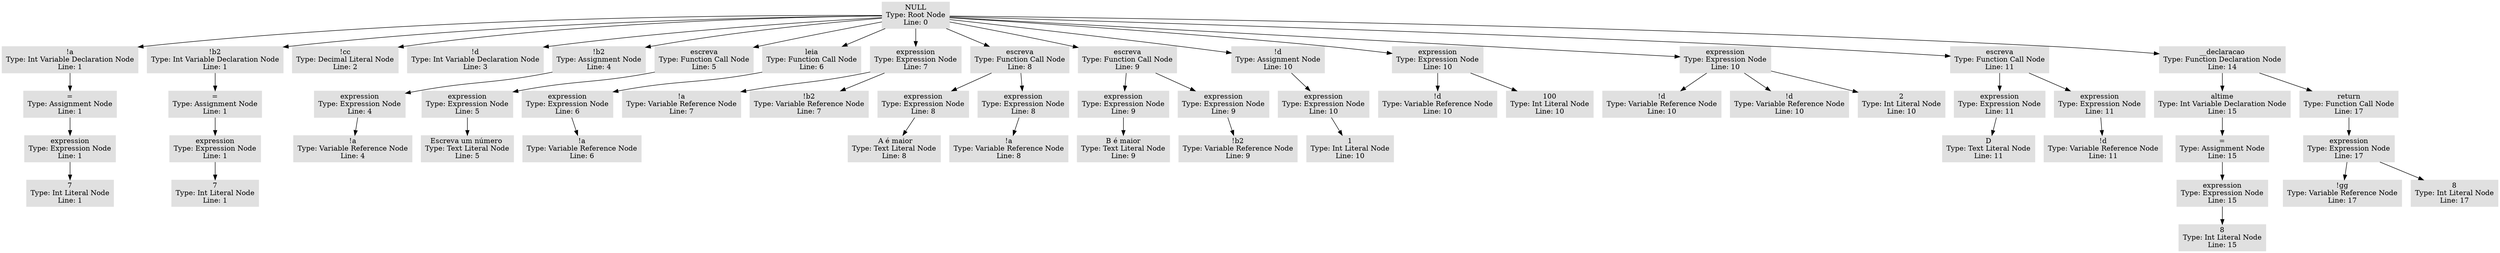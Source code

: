 digraph AST {
  node [shape=box, style=filled, color="#E0E0E0"];
  "0x555555565608" [label="NULL\nType: Root Node\nLine: 0"];
  "0x555555565608" -> "0x5555555669a8";
  "0x5555555669a8" [label="!a\nType: Int Variable Declaration Node\nLine: 1"];
  "0x5555555669a8" -> "0x555555567b98";
  "0x555555567b98" [label="=\nType: Assignment Node\nLine: 1"];
  "0x555555567b98" -> "0x555555567bd8";
  "0x555555567bd8" [label="expression\nType: Expression Node\nLine: 1"];
  "0x555555567bd8" -> "0x555555567c18";
  "0x555555567c18" [label="7\nType: Int Literal Node\nLine: 1"];
  "0x555555565608" -> "0x555555566a38";
  "0x555555566a38" [label="!b2\nType: Int Variable Declaration Node\nLine: 1"];
  "0x555555566a38" -> "0x555555567a78";
  "0x555555567a78" [label="=\nType: Assignment Node\nLine: 1"];
  "0x555555567a78" -> "0x555555567ab8";
  "0x555555567ab8" [label="expression\nType: Expression Node\nLine: 1"];
  "0x555555567ab8" -> "0x555555567af8";
  "0x555555567af8" [label="7\nType: Int Literal Node\nLine: 1"];
  "0x555555565608" -> "0x555555567cd8";
  "0x555555567cd8" [label="!cc\nType: Decimal Literal Node\nLine: 2"];
  "0x555555565608" -> "0x555555567d78";
  "0x555555567d78" [label="!d\nType: Int Variable Declaration Node\nLine: 3"];
  "0x555555565608" -> "0x555555567db8";
  "0x555555567db8" [label="!b2\nType: Assignment Node\nLine: 4"];
  "0x555555567db8" -> "0x555555567e38";
  "0x555555567e38" [label="expression\nType: Expression Node\nLine: 4"];
  "0x555555567e38" -> "0x555555567e78";
  "0x555555567e78" [label="!a\nType: Variable Reference Node\nLine: 4"];
  "0x555555565608" -> "0x555555567eb8";
  "0x555555567eb8" [label="escreva\nType: Function Call Node\nLine: 5"];
  "0x555555567eb8" -> "0x555555567ef8";
  "0x555555567ef8" [label="expression\nType: Expression Node\nLine: 5"];
  "0x555555567ef8" -> "0x555555567f58";
  "0x555555567f58" [label="Escreva um número \nType: Text Literal Node\nLine: 5"];
  "0x555555565608" -> "0x555555567fb8";
  "0x555555567fb8" [label="leia\nType: Function Call Node\nLine: 6"];
  "0x555555567fb8" -> "0x555555567df8";
  "0x555555567df8" [label="expression\nType: Expression Node\nLine: 6"];
  "0x555555567df8" -> "0x555555568068";
  "0x555555568068" [label="!a\nType: Variable Reference Node\nLine: 6"];
  "0x555555565608" -> "0x5555555680c8";
  "0x5555555680c8" [label="expression\nType: Expression Node\nLine: 7"];
  "0x5555555680c8" -> "0x555555568108";
  "0x555555568108" [label="!a\nType: Variable Reference Node\nLine: 7"];
  "0x5555555680c8" -> "0x555555568168";
  "0x555555568168" [label="!b2\nType: Variable Reference Node\nLine: 7"];
  "0x555555565608" -> "0x5555555681a8";
  "0x5555555681a8" [label="escreva\nType: Function Call Node\nLine: 8"];
  "0x5555555681a8" -> "0x555555568248";
  "0x555555568248" [label="expression\nType: Expression Node\nLine: 8"];
  "0x555555568248" -> "0x5555555682a8";
  "0x5555555682a8" [label=" A é maior\nType: Text Literal Node\nLine: 8"];
  "0x5555555681a8" -> "0x555555568308";
  "0x555555568308" [label="expression\nType: Expression Node\nLine: 8"];
  "0x555555568308" -> "0x555555568348";
  "0x555555568348" [label="!a\nType: Variable Reference Node\nLine: 8"];
  "0x555555565608" -> "0x5555555683a8";
  "0x5555555683a8" [label="escreva\nType: Function Call Node\nLine: 9"];
  "0x5555555683a8" -> "0x5555555683e8";
  "0x5555555683e8" [label="expression\nType: Expression Node\nLine: 9"];
  "0x5555555683e8" -> "0x555555568448";
  "0x555555568448" [label="B é maior\nType: Text Literal Node\nLine: 9"];
  "0x5555555683a8" -> "0x5555555684a8";
  "0x5555555684a8" [label="expression\nType: Expression Node\nLine: 9"];
  "0x5555555684a8" -> "0x5555555684e8";
  "0x5555555684e8" [label="!b2\nType: Variable Reference Node\nLine: 9"];
  "0x555555565608" -> "0x555555568548";
  "0x555555568548" [label="!d\nType: Assignment Node\nLine: 10"];
  "0x555555568548" -> "0x5555555685f8";
  "0x5555555685f8" [label="expression\nType: Expression Node\nLine: 10"];
  "0x5555555685f8" -> "0x555555568658";
  "0x555555568658" [label="1\nType: Int Literal Node\nLine: 10"];
  "0x555555565608" -> "0x5555555686b8";
  "0x5555555686b8" [label="expression\nType: Expression Node\nLine: 10"];
  "0x5555555686b8" -> "0x5555555686f8";
  "0x5555555686f8" [label="!d\nType: Variable Reference Node\nLine: 10"];
  "0x5555555686b8" -> "0x555555568758";
  "0x555555568758" [label="100\nType: Int Literal Node\nLine: 10"];
  "0x555555565608" -> "0x555555568798";
  "0x555555568798" [label="expression\nType: Expression Node\nLine: 10"];
  "0x555555568798" -> "0x555555568858";
  "0x555555568858" [label="!d\nType: Variable Reference Node\nLine: 10"];
  "0x555555568798" -> "0x5555555688b8";
  "0x5555555688b8" [label="!d\nType: Variable Reference Node\nLine: 10"];
  "0x555555568798" -> "0x5555555688f8";
  "0x5555555688f8" [label="2\nType: Int Literal Node\nLine: 10"];
  "0x555555565608" -> "0x555555568968";
  "0x555555568968" [label="escreva\nType: Function Call Node\nLine: 11"];
  "0x555555568968" -> "0x5555555689a8";
  "0x5555555689a8" [label="expression\nType: Expression Node\nLine: 11"];
  "0x5555555689a8" -> "0x5555555689e8";
  "0x5555555689e8" [label="D\nType: Text Literal Node\nLine: 11"];
  "0x555555568968" -> "0x555555568a48";
  "0x555555568a48" [label="expression\nType: Expression Node\nLine: 11"];
  "0x555555568a48" -> "0x555555568a88";
  "0x555555568a88" [label="!d\nType: Variable Reference Node\nLine: 11"];
  "0x555555565608" -> "0x555555569af8";
  "0x555555569af8" [label="__declaracao\nType: Function Declaration Node\nLine: 14"];
  "0x555555569af8" -> "0x555555569c18";
  "0x555555569c18" [label="altime\nType: Int Variable Declaration Node\nLine: 15"];
  "0x555555569c18" -> "0x555555569d78";
  "0x555555569d78" [label="=\nType: Assignment Node\nLine: 15"];
  "0x555555569d78" -> "0x555555569db8";
  "0x555555569db8" [label="expression\nType: Expression Node\nLine: 15"];
  "0x555555569db8" -> "0x555555569df8";
  "0x555555569df8" [label="8\nType: Int Literal Node\nLine: 15"];
  "0x555555569af8" -> "0x555555569e98";
  "0x555555569e98" [label="return\nType: Function Call Node\nLine: 17"];
  "0x555555569e98" -> "0x555555569ed8";
  "0x555555569ed8" [label="expression\nType: Expression Node\nLine: 17"];
  "0x555555569ed8" -> "0x555555569f18";
  "0x555555569f18" [label="!gg\nType: Variable Reference Node\nLine: 17"];
  "0x555555569ed8" -> "0x555555569f78";
  "0x555555569f78" [label="8\nType: Int Literal Node\nLine: 17"];
}
